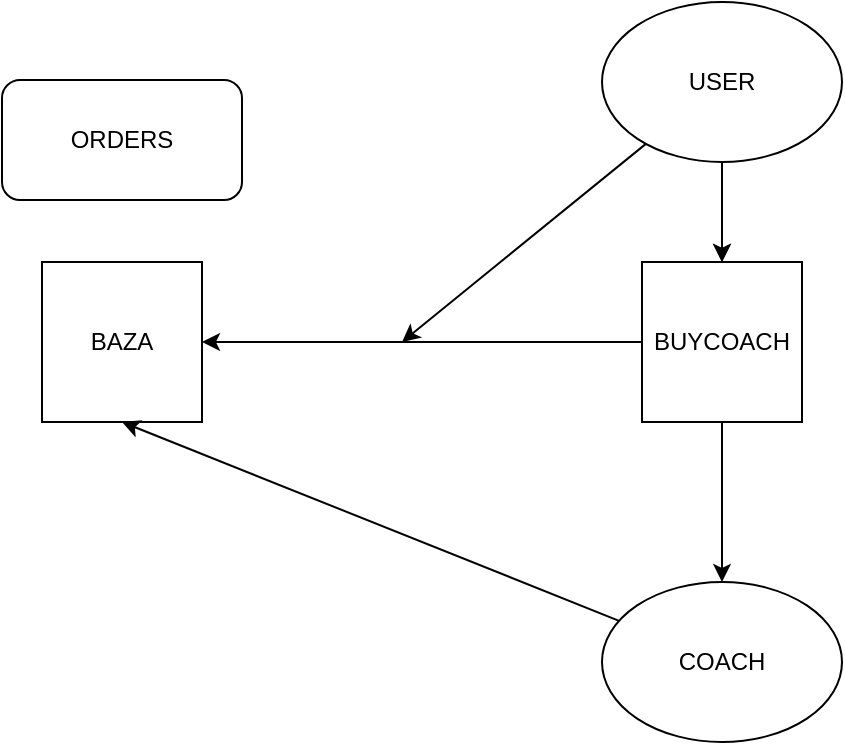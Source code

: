 <mxfile>
    <diagram id="8UiMVOoP1ZQF7twFsMqC" name="Page-1">
        <mxGraphModel dx="601" dy="779" grid="1" gridSize="10" guides="1" tooltips="1" connect="1" arrows="1" fold="1" page="1" pageScale="1" pageWidth="850" pageHeight="1100" math="0" shadow="0">
            <root>
                <mxCell id="0"/>
                <mxCell id="1" parent="0"/>
                <mxCell id="2" value="BAZA" style="whiteSpace=wrap;html=1;aspect=fixed;" parent="1" vertex="1">
                    <mxGeometry x="110" y="160" width="80" height="80" as="geometry"/>
                </mxCell>
                <mxCell id="6" value="" style="edgeStyle=none;html=1;" parent="1" source="3" target="5" edge="1">
                    <mxGeometry relative="1" as="geometry"/>
                </mxCell>
                <mxCell id="7" style="edgeStyle=none;html=1;entryX=0.5;entryY=0;entryDx=0;entryDy=0;" parent="1" source="3" target="5" edge="1">
                    <mxGeometry relative="1" as="geometry"/>
                </mxCell>
                <mxCell id="11" style="edgeStyle=none;html=1;" parent="1" source="3" edge="1">
                    <mxGeometry relative="1" as="geometry">
                        <mxPoint x="290" y="200" as="targetPoint"/>
                    </mxGeometry>
                </mxCell>
                <mxCell id="3" value="USER" style="ellipse;whiteSpace=wrap;html=1;" parent="1" vertex="1">
                    <mxGeometry x="390" y="30" width="120" height="80" as="geometry"/>
                </mxCell>
                <mxCell id="12" style="edgeStyle=none;html=1;entryX=0.5;entryY=1;entryDx=0;entryDy=0;" parent="1" source="4" target="2" edge="1">
                    <mxGeometry relative="1" as="geometry">
                        <mxPoint x="140" y="360" as="targetPoint"/>
                    </mxGeometry>
                </mxCell>
                <mxCell id="4" value="COACH" style="ellipse;whiteSpace=wrap;html=1;" parent="1" vertex="1">
                    <mxGeometry x="390" y="320" width="120" height="80" as="geometry"/>
                </mxCell>
                <mxCell id="8" style="edgeStyle=none;html=1;" parent="1" source="5" target="4" edge="1">
                    <mxGeometry relative="1" as="geometry"/>
                </mxCell>
                <mxCell id="10" style="edgeStyle=none;html=1;" parent="1" source="5" target="2" edge="1">
                    <mxGeometry relative="1" as="geometry"/>
                </mxCell>
                <mxCell id="5" value="BUYCOACH" style="whiteSpace=wrap;html=1;aspect=fixed;" parent="1" vertex="1">
                    <mxGeometry x="410" y="160" width="80" height="80" as="geometry"/>
                </mxCell>
                <mxCell id="13" value="ORDERS" style="rounded=1;whiteSpace=wrap;html=1;" parent="1" vertex="1">
                    <mxGeometry x="90" y="69" width="120" height="60" as="geometry"/>
                </mxCell>
            </root>
        </mxGraphModel>
    </diagram>
</mxfile>